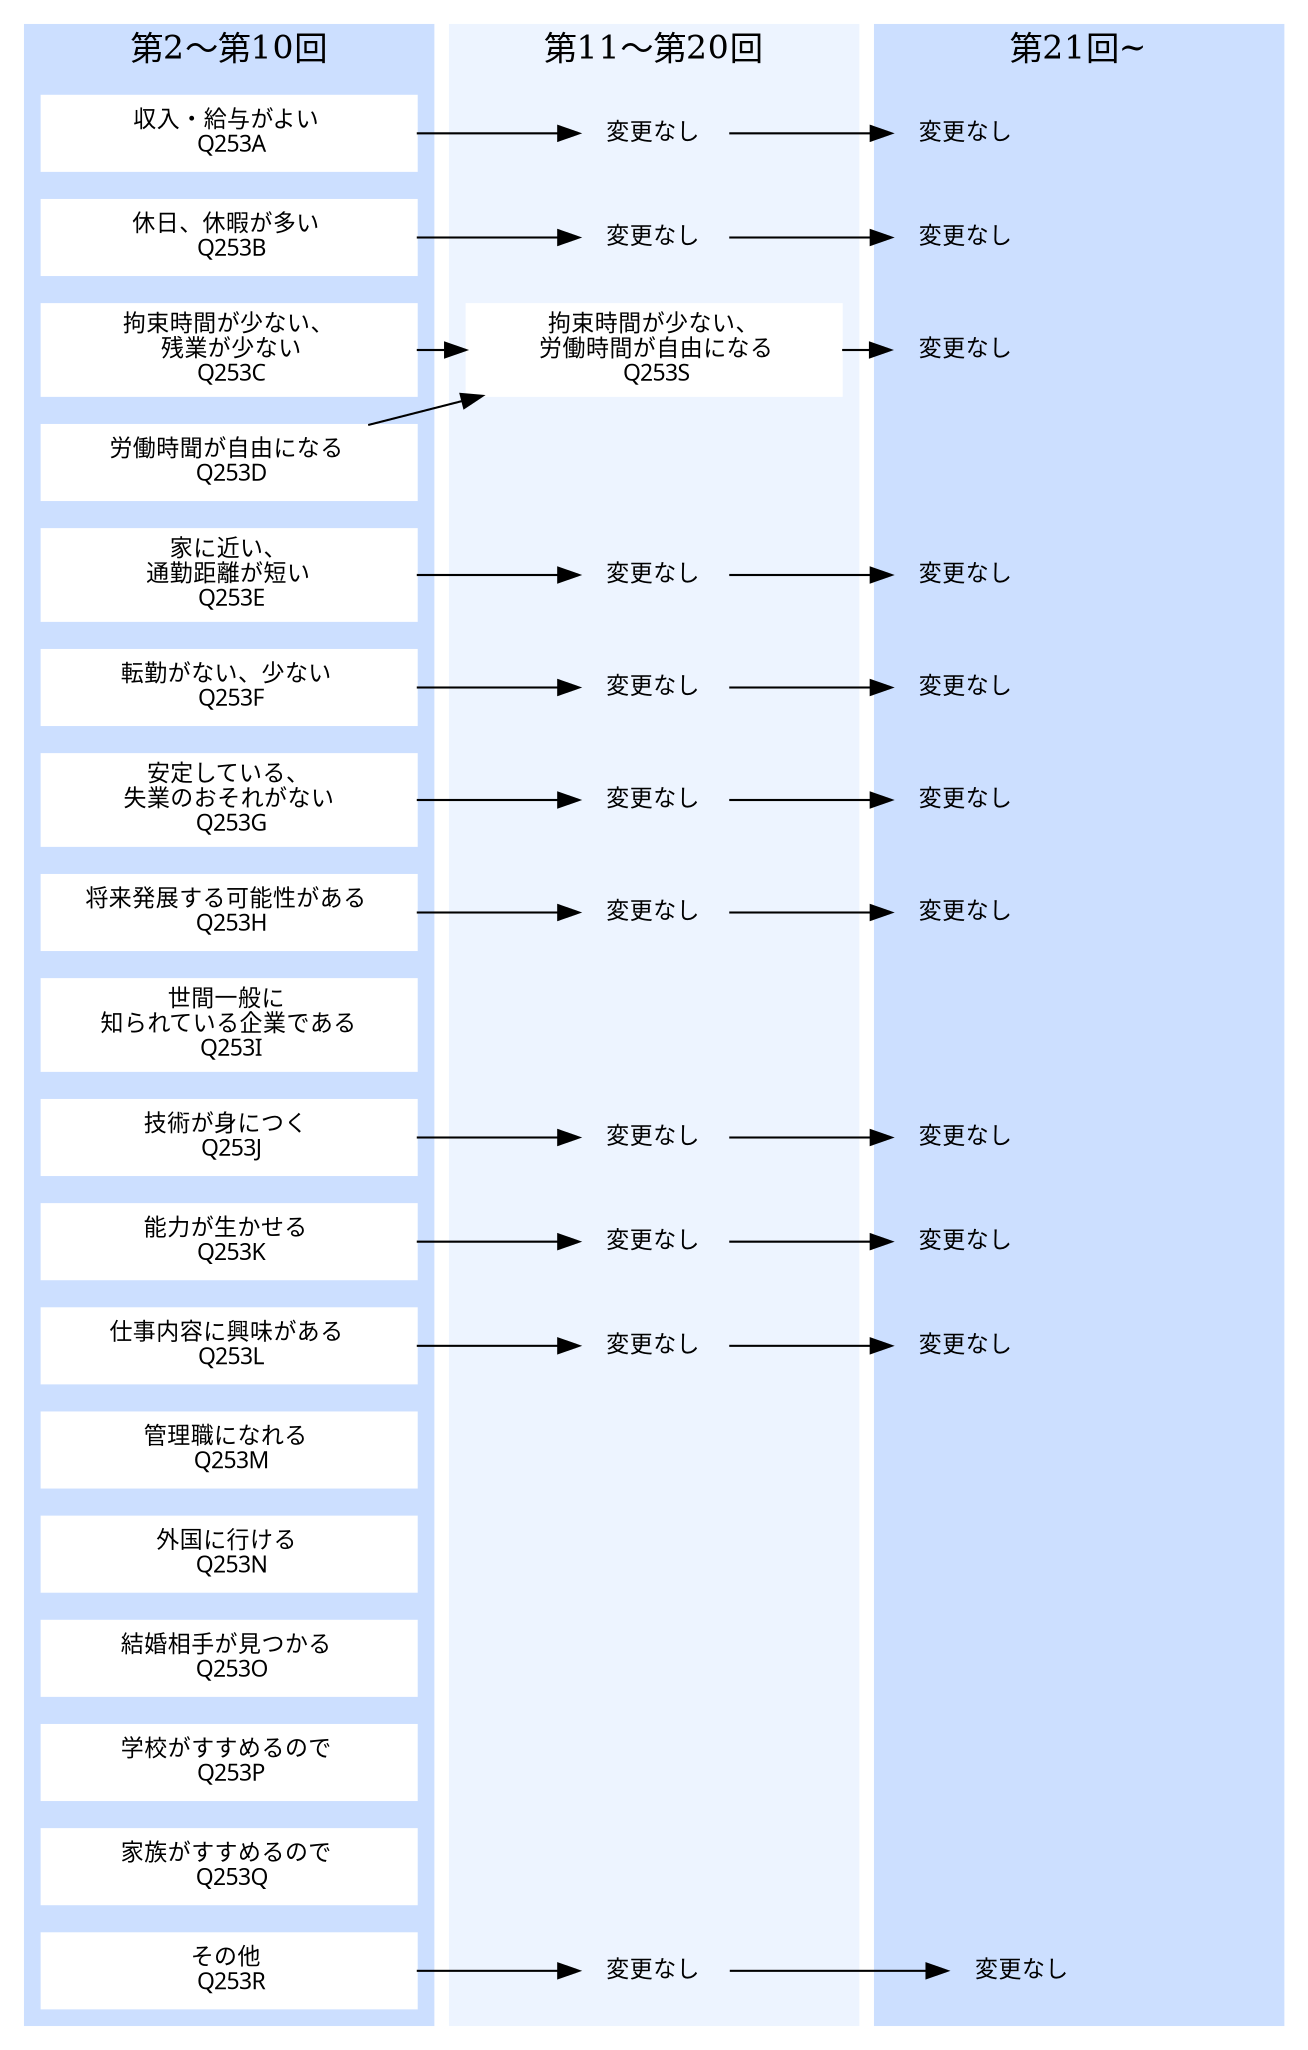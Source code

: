 digraph sentaku_hskai {
charset="UTF-8"
compound=true;
newrank=true; // これが必要！（サンプル４を参照）
node[shape=box, style=filled; color=white, fontname="meiryo UI" fontsize=11, width=2.5];
splines=false
nodesep=.0;
ranksep=.2;
rankdir=TB


subgraph cluster_0 {
label="第2～第10回";
style=filled;
color="#ccdfff";
fontsize=16;

 a1 [label="収入・給与がよい \n Q253A", href="../../variable/Q253A.html" target="_blank"]
 a2 [label="休日、休暇が多い \n Q253B", href="../../variable/Q253A.html" target="_blank"]
 a3 [label="拘束時間が少ない、\n 残業が少ない\n Q253C", href="../../variable/Q253C.html" target="_blank"]
 a4 [label="労働時聞が自由になる \n Q253D", href="../../variable/Q253D.html" target="_blank"]
 a5 [label="家に近い、\n 通勤距離が短い \n Q253E", href="../../variable/Q253E.html" target="_blank"]
 a6  [label="転勤がない、少ない \n Q253F", href="../../variable/Q253F.html" target="_blank"]
 a7 [label="安定している、\n 失業のおそれがない \n Q253G",  href="../../variable/Q253G.html" target="_blank"]
 a8 [label="将来発展する可能性がある \n Q253H",href="../../variable/Q253H.html" target="_blank"]
 a9  [label="世間一般に \n 知られている企業である \n Q253I", href="../../variable/Q253I.html" target="_blank"]
 a10 [label="技術が身につく \n Q253J", href="../../variable/Q253J.html" target="_blank"]
 a11 [label="能力が生かせる \n Q253K", href="../../variable/Q253K.html" target="_blank"]
 a12 [label="仕事内容に興味がある \n Q253L", href="../../variable/Q253L.html" target="_blank"]
 a13 [label="管理職になれる \n Q253M", href="../../variable/Q253M.html" target="_blank"]
 a14 [label="外国に行ける \n Q253N", href="../../variable/Q253N.html" target="_blank"]
 a15 [label="結婚相手が見つかる \n Q253O", href="../../variable/Q253O.html" target="_blank"]
 a16 [label="学校がすすめるので \n Q253P", href="../../variable/Q253P.html" target="_blank"]
 a17 [label="家族がすすめるので \n Q253Q", href="../../variable/Q253Q.html" target="_blank"]
 a18 [label="その他 \n Q253R", href="../../variable/Q253R.html" target="_blank"]

  a1->a2->a3->a4->a5->a6->a7->a8->a9->a10->a11->a12->a13->a14->a15->a16->a17->a18 [style=invis];
}

subgraph cluster_1 {
label="第11～第20回";
style=filled;
color="#edf4ff";
fontsize=16 ;

b1 [label="変更なし", color=none, width=1.0]
b2 [label="変更なし", color=none, width=1.0]
b3 [label="拘束時間が少ない、\n 労働時間が自由になる\n Q253S", href="../../variable/Q253S.html" target="_blank"]
b4 [style=invis]
b5 [label="変更なし", color=none, width=1.0]
b6 [label="変更なし", color=none, width=1.0]
b7 [label="変更なし", color=none, width=1.0]
b8 [label="変更なし", color=none, width=1.0]
b9  [style=invis]
b10 [label="変更なし", color=none, width=1.0]
b11 [label="変更なし", color=none, width=1.0]
b12 [label="変更なし", color=none, width=1.0]
b13 [style=invis]
b14 [style=invis]
b15 [style=invis]
b16 [style=invis]
b17 [style=invis]
b18 [label="変更なし", color=none, width=1.0]

  b1->b2->b3->b4->b5->b6->b7->b8->b9->b10->b11->b12->b13->b14->b15->b16->b17->b18 [style=invis];
}

subgraph cluster_2 {
label="第21回~";
style=filled;
color="#ccdfff";
fontsize = 16

c1 [label="変更なし", color=none, width=1.0]
c2 [label="変更なし", color=none, width=1.0]
c3 [label="変更なし", color=none, width=1.0]
c4 [style=invis]
c5 [label="変更なし", color=none, width=1.0]
c6 [label="変更なし", color=none, width=1.0]
c7 [label="変更なし", color=none, width=1.0]
c8 [label="変更なし", color=none, width=1.0]
c9 [style=invis]
c10 [label="変更なし", color=none, width=1.0]
c11 [label="変更なし", color=none, width=1.0]
c12 [label="変更なし", color=none, width=1.0]
c13 [style=invis]
c14 [style=invis]
c15 [style=invis]
c16 [style=invis]
c17 [style=invis]
c18 [label="変更なし", color=none, width=1.0]

  c1->c2->c3->c4->c5->c6->c7->c8->c9->c10->c11->c12->c13->c14->c15->c16->c17->c18 [style=invis];
}


a1->b1->c1 ;
{rank=same; a1 b1 c1} ;
a2->b2->c2 ;
{rank=same; a2 b2 c2} ;
a3->b3 ;
{rank=same; a3 b3 c3} ;
a4->b3->c3 ;
{rank=same; a4 b4 c4} ;
a5->b5->c5 ;
{rank=same; a5 b5 c5} ;
a6->b6->c6 ;
{rank=same; a6 b6 c6} ;
a7->b7->c7;
{rank=same; a7 b7 c7} ;
a8->b8->c8 ;
{rank=same; a8 b8 c8} ;
{rank=same; a9 b9 c9} ;
a10->b10->c10 ;
{rank=same; a10 b10 c10} ;
a11->b11->c11 ;
{rank=same; a11 b11 c11} ;
a12->b12->c12 ;
{rank=same; a12 b12 c12} ;
{rank=same; a13 b13 c13} ;
{rank=same; a14 b14 c14} ;
{rank=same; a15 b15 c15} ;
{rank=same; a16 b16 c16} ;
{rank=same; a17 b17 c17} ;
a18->b18->c18 ;
{rank=same; a18 b18 c18} ;

}
